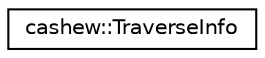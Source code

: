 digraph "Graphical Class Hierarchy"
{
  edge [fontname="Helvetica",fontsize="10",labelfontname="Helvetica",labelfontsize="10"];
  node [fontname="Helvetica",fontsize="10",shape=record];
  rankdir="LR";
  Node0 [label="cashew::TraverseInfo",height=0.2,width=0.4,color="black", fillcolor="white", style="filled",URL="$structcashew_1_1_traverse_info.html"];
}
